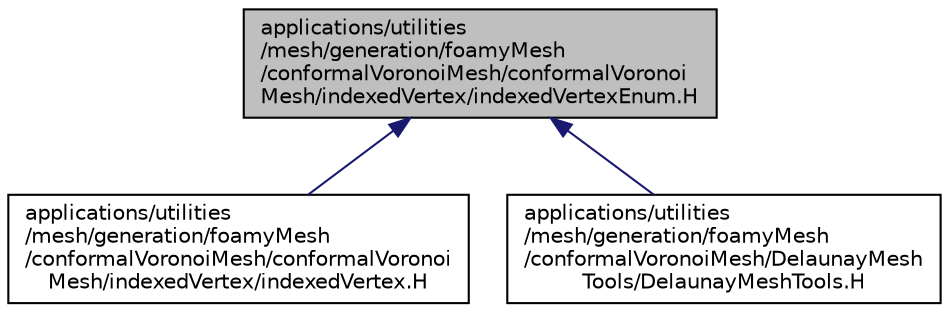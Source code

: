 digraph "applications/utilities/mesh/generation/foamyMesh/conformalVoronoiMesh/conformalVoronoiMesh/indexedVertex/indexedVertexEnum.H"
{
  bgcolor="transparent";
  edge [fontname="Helvetica",fontsize="10",labelfontname="Helvetica",labelfontsize="10"];
  node [fontname="Helvetica",fontsize="10",shape=record];
  Node1 [label="applications/utilities\l/mesh/generation/foamyMesh\l/conformalVoronoiMesh/conformalVoronoi\lMesh/indexedVertex/indexedVertexEnum.H",height=0.2,width=0.4,color="black", fillcolor="grey75", style="filled", fontcolor="black"];
  Node1 -> Node2 [dir="back",color="midnightblue",fontsize="10",style="solid",fontname="Helvetica"];
  Node2 [label="applications/utilities\l/mesh/generation/foamyMesh\l/conformalVoronoiMesh/conformalVoronoi\lMesh/indexedVertex/indexedVertex.H",height=0.2,width=0.4,color="black",URL="$a04149.html"];
  Node1 -> Node3 [dir="back",color="midnightblue",fontsize="10",style="solid",fontname="Helvetica"];
  Node3 [label="applications/utilities\l/mesh/generation/foamyMesh\l/conformalVoronoiMesh/DelaunayMesh\lTools/DelaunayMeshTools.H",height=0.2,width=0.4,color="black",URL="$a04171.html"];
}
